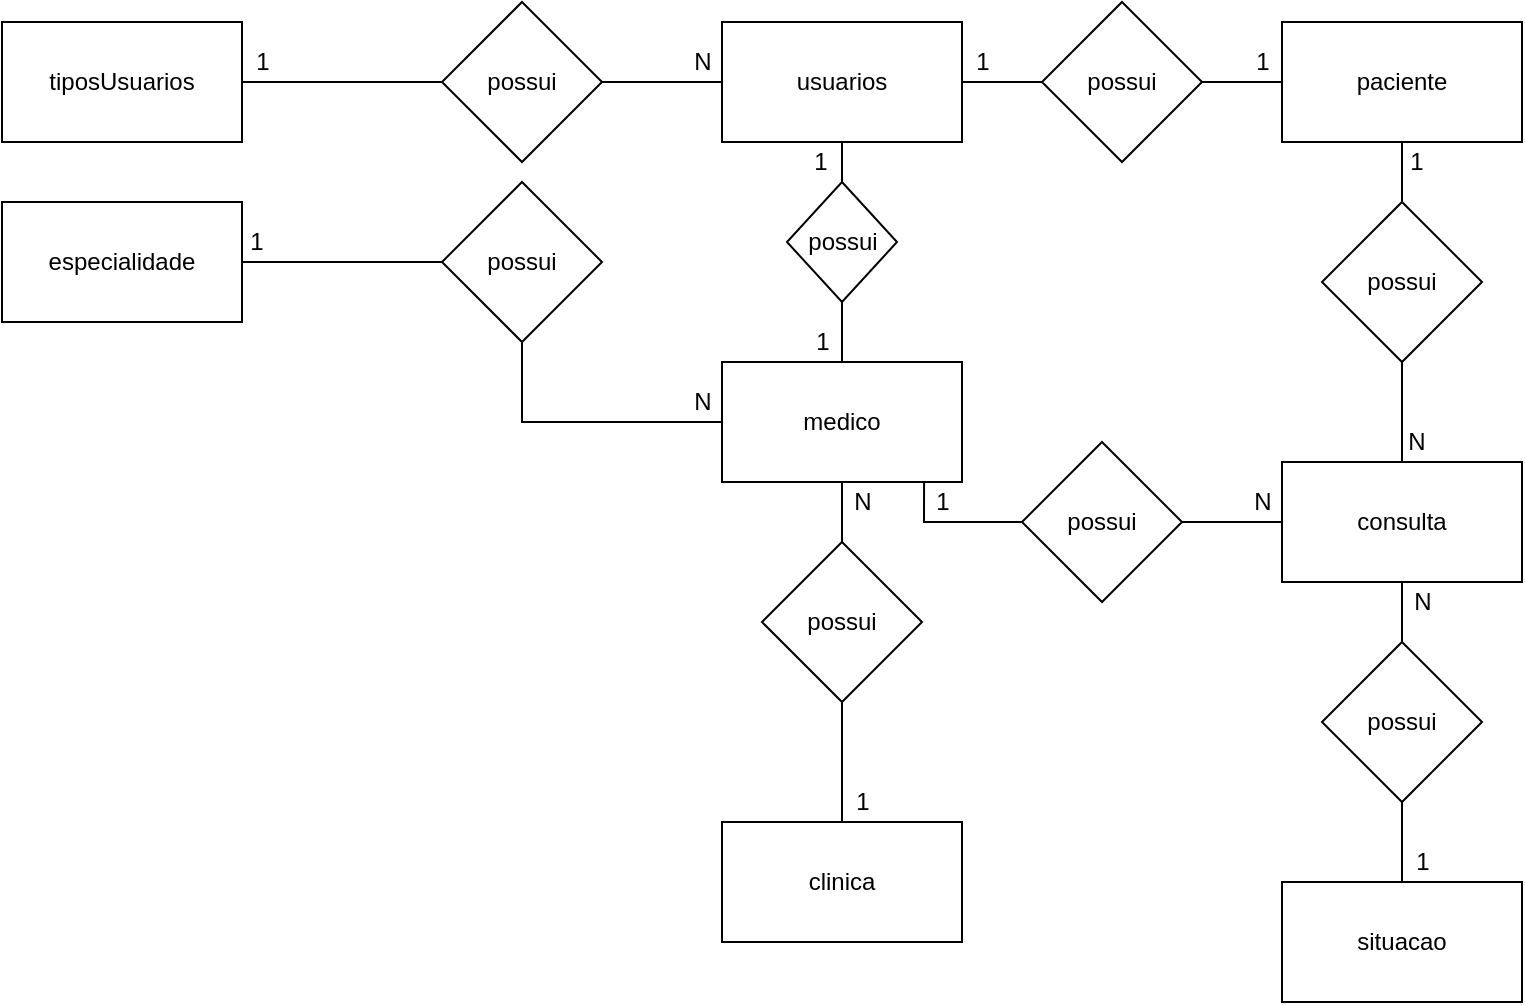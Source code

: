 <mxfile version="14.4.7" type="device" pages="2"><diagram id="OE1obmqOgg5dvyJWDC4Q" name="conceitual"><mxGraphModel dx="868" dy="393" grid="1" gridSize="10" guides="1" tooltips="1" connect="1" arrows="1" fold="1" page="1" pageScale="1" pageWidth="827" pageHeight="1169" math="0" shadow="0"><root><mxCell id="0"/><mxCell id="1" parent="0"/><mxCell id="0WVtOmmHOtN99WYz3sox-3" value="" style="edgeStyle=orthogonalEdgeStyle;rounded=0;orthogonalLoop=1;jettySize=auto;html=1;endArrow=none;endFill=0;" parent="1" source="0WVtOmmHOtN99WYz3sox-1" target="0WVtOmmHOtN99WYz3sox-2" edge="1"><mxGeometry relative="1" as="geometry"/></mxCell><mxCell id="0WVtOmmHOtN99WYz3sox-33" value="" style="edgeStyle=orthogonalEdgeStyle;rounded=0;orthogonalLoop=1;jettySize=auto;html=1;endArrow=none;endFill=0;" parent="1" source="0WVtOmmHOtN99WYz3sox-1" target="0WVtOmmHOtN99WYz3sox-2" edge="1"><mxGeometry relative="1" as="geometry"/></mxCell><mxCell id="0WVtOmmHOtN99WYz3sox-34" value="" style="edgeStyle=orthogonalEdgeStyle;rounded=0;orthogonalLoop=1;jettySize=auto;html=1;endArrow=none;endFill=0;" parent="1" source="0WVtOmmHOtN99WYz3sox-1" target="0WVtOmmHOtN99WYz3sox-2" edge="1"><mxGeometry relative="1" as="geometry"/></mxCell><mxCell id="0WVtOmmHOtN99WYz3sox-1" value="tiposUsuarios" style="rounded=0;whiteSpace=wrap;html=1;" parent="1" vertex="1"><mxGeometry x="40" y="40" width="120" height="60" as="geometry"/></mxCell><mxCell id="0WVtOmmHOtN99WYz3sox-5" value="" style="edgeStyle=orthogonalEdgeStyle;rounded=0;orthogonalLoop=1;jettySize=auto;html=1;endArrow=none;endFill=0;" parent="1" source="0WVtOmmHOtN99WYz3sox-2" target="0WVtOmmHOtN99WYz3sox-4" edge="1"><mxGeometry relative="1" as="geometry"/></mxCell><mxCell id="0WVtOmmHOtN99WYz3sox-2" value="possui" style="rhombus;whiteSpace=wrap;html=1;rounded=0;" parent="1" vertex="1"><mxGeometry x="260" y="30" width="80" height="80" as="geometry"/></mxCell><mxCell id="0WVtOmmHOtN99WYz3sox-16" value="" style="edgeStyle=orthogonalEdgeStyle;rounded=0;orthogonalLoop=1;jettySize=auto;html=1;endArrow=none;endFill=0;" parent="1" source="0WVtOmmHOtN99WYz3sox-4" target="0WVtOmmHOtN99WYz3sox-15" edge="1"><mxGeometry relative="1" as="geometry"/></mxCell><mxCell id="0WVtOmmHOtN99WYz3sox-39" value="" style="edgeStyle=orthogonalEdgeStyle;rounded=0;orthogonalLoop=1;jettySize=auto;html=1;endArrow=none;endFill=0;" parent="1" source="0WVtOmmHOtN99WYz3sox-4" target="0WVtOmmHOtN99WYz3sox-37" edge="1"><mxGeometry relative="1" as="geometry"/></mxCell><mxCell id="0WVtOmmHOtN99WYz3sox-4" value="usuarios" style="whiteSpace=wrap;html=1;rounded=0;" parent="1" vertex="1"><mxGeometry x="400" y="40" width="120" height="60" as="geometry"/></mxCell><mxCell id="0WVtOmmHOtN99WYz3sox-13" value="" style="edgeStyle=orthogonalEdgeStyle;rounded=0;orthogonalLoop=1;jettySize=auto;html=1;endArrow=none;endFill=0;" parent="1" source="0WVtOmmHOtN99WYz3sox-6" target="0WVtOmmHOtN99WYz3sox-12" edge="1"><mxGeometry relative="1" as="geometry"/></mxCell><mxCell id="0WVtOmmHOtN99WYz3sox-6" value="especialidade" style="whiteSpace=wrap;html=1;" parent="1" vertex="1"><mxGeometry x="40" y="130" width="120" height="60" as="geometry"/></mxCell><mxCell id="0WVtOmmHOtN99WYz3sox-7" value="clinica" style="whiteSpace=wrap;html=1;" parent="1" vertex="1"><mxGeometry x="400" y="440" width="120" height="60" as="geometry"/></mxCell><mxCell id="0WVtOmmHOtN99WYz3sox-8" value="medico" style="whiteSpace=wrap;html=1;" parent="1" vertex="1"><mxGeometry x="400" y="210" width="120" height="60" as="geometry"/></mxCell><mxCell id="0WVtOmmHOtN99WYz3sox-9" value="paciente" style="whiteSpace=wrap;html=1;" parent="1" vertex="1"><mxGeometry x="680" y="40" width="120" height="60" as="geometry"/></mxCell><mxCell id="0WVtOmmHOtN99WYz3sox-31" value="" style="edgeStyle=orthogonalEdgeStyle;rounded=0;orthogonalLoop=1;jettySize=auto;html=1;endArrow=none;endFill=0;" parent="1" source="0WVtOmmHOtN99WYz3sox-10" target="0WVtOmmHOtN99WYz3sox-30" edge="1"><mxGeometry relative="1" as="geometry"/></mxCell><mxCell id="0WVtOmmHOtN99WYz3sox-10" value="consulta" style="whiteSpace=wrap;html=1;" parent="1" vertex="1"><mxGeometry x="680" y="260" width="120" height="60" as="geometry"/></mxCell><mxCell id="0WVtOmmHOtN99WYz3sox-11" value="situacao" style="whiteSpace=wrap;html=1;" parent="1" vertex="1"><mxGeometry x="680" y="470" width="120" height="60" as="geometry"/></mxCell><mxCell id="0WVtOmmHOtN99WYz3sox-14" value="" style="edgeStyle=orthogonalEdgeStyle;rounded=0;orthogonalLoop=1;jettySize=auto;html=1;endArrow=none;endFill=0;" parent="1" source="0WVtOmmHOtN99WYz3sox-12" target="0WVtOmmHOtN99WYz3sox-8" edge="1"><mxGeometry relative="1" as="geometry"><Array as="points"><mxPoint x="300" y="240"/></Array></mxGeometry></mxCell><mxCell id="0WVtOmmHOtN99WYz3sox-12" value="possui" style="rhombus;whiteSpace=wrap;html=1;" parent="1" vertex="1"><mxGeometry x="260" y="120" width="80" height="80" as="geometry"/></mxCell><mxCell id="0WVtOmmHOtN99WYz3sox-17" value="" style="edgeStyle=orthogonalEdgeStyle;rounded=0;orthogonalLoop=1;jettySize=auto;html=1;endArrow=none;endFill=0;" parent="1" source="0WVtOmmHOtN99WYz3sox-15" target="0WVtOmmHOtN99WYz3sox-9" edge="1"><mxGeometry relative="1" as="geometry"/></mxCell><mxCell id="0WVtOmmHOtN99WYz3sox-15" value="possui" style="rhombus;whiteSpace=wrap;html=1;" parent="1" vertex="1"><mxGeometry x="560" y="30" width="80" height="80" as="geometry"/></mxCell><mxCell id="0WVtOmmHOtN99WYz3sox-22" value="" style="edgeStyle=orthogonalEdgeStyle;rounded=0;orthogonalLoop=1;jettySize=auto;html=1;endArrow=none;endFill=0;" parent="1" source="0WVtOmmHOtN99WYz3sox-21" target="0WVtOmmHOtN99WYz3sox-8" edge="1"><mxGeometry relative="1" as="geometry"/></mxCell><mxCell id="0WVtOmmHOtN99WYz3sox-23" value="" style="edgeStyle=orthogonalEdgeStyle;rounded=0;orthogonalLoop=1;jettySize=auto;html=1;endArrow=none;endFill=0;" parent="1" source="0WVtOmmHOtN99WYz3sox-21" target="0WVtOmmHOtN99WYz3sox-7" edge="1"><mxGeometry relative="1" as="geometry"/></mxCell><mxCell id="0WVtOmmHOtN99WYz3sox-21" value="possui" style="rhombus;whiteSpace=wrap;html=1;" parent="1" vertex="1"><mxGeometry x="420" y="300" width="80" height="80" as="geometry"/></mxCell><mxCell id="0WVtOmmHOtN99WYz3sox-26" style="edgeStyle=orthogonalEdgeStyle;rounded=0;orthogonalLoop=1;jettySize=auto;html=1;entryX=0.842;entryY=1;entryDx=0;entryDy=0;entryPerimeter=0;endArrow=none;endFill=0;" parent="1" source="0WVtOmmHOtN99WYz3sox-24" target="0WVtOmmHOtN99WYz3sox-8" edge="1"><mxGeometry relative="1" as="geometry"/></mxCell><mxCell id="0WVtOmmHOtN99WYz3sox-43" style="edgeStyle=orthogonalEdgeStyle;rounded=0;orthogonalLoop=1;jettySize=auto;html=1;endArrow=none;endFill=0;" parent="1" source="0WVtOmmHOtN99WYz3sox-24" target="0WVtOmmHOtN99WYz3sox-10" edge="1"><mxGeometry relative="1" as="geometry"/></mxCell><mxCell id="0WVtOmmHOtN99WYz3sox-24" value="possui" style="rhombus;whiteSpace=wrap;html=1;" parent="1" vertex="1"><mxGeometry x="550" y="250" width="80" height="80" as="geometry"/></mxCell><mxCell id="0WVtOmmHOtN99WYz3sox-28" value="" style="edgeStyle=orthogonalEdgeStyle;rounded=0;orthogonalLoop=1;jettySize=auto;html=1;endArrow=none;endFill=0;" parent="1" source="0WVtOmmHOtN99WYz3sox-27" target="0WVtOmmHOtN99WYz3sox-10" edge="1"><mxGeometry relative="1" as="geometry"/></mxCell><mxCell id="0WVtOmmHOtN99WYz3sox-29" value="" style="edgeStyle=orthogonalEdgeStyle;rounded=0;orthogonalLoop=1;jettySize=auto;html=1;endArrow=none;endFill=0;" parent="1" source="0WVtOmmHOtN99WYz3sox-27" target="0WVtOmmHOtN99WYz3sox-9" edge="1"><mxGeometry relative="1" as="geometry"/></mxCell><mxCell id="0WVtOmmHOtN99WYz3sox-27" value="possui" style="rhombus;whiteSpace=wrap;html=1;" parent="1" vertex="1"><mxGeometry x="700" y="130" width="80" height="80" as="geometry"/></mxCell><mxCell id="0WVtOmmHOtN99WYz3sox-32" value="" style="edgeStyle=orthogonalEdgeStyle;rounded=0;orthogonalLoop=1;jettySize=auto;html=1;endArrow=none;endFill=0;" parent="1" source="0WVtOmmHOtN99WYz3sox-30" target="0WVtOmmHOtN99WYz3sox-11" edge="1"><mxGeometry relative="1" as="geometry"/></mxCell><mxCell id="0WVtOmmHOtN99WYz3sox-30" value="possui" style="rhombus;whiteSpace=wrap;html=1;" parent="1" vertex="1"><mxGeometry x="700" y="350" width="80" height="80" as="geometry"/></mxCell><mxCell id="0WVtOmmHOtN99WYz3sox-35" value="1" style="text;html=1;align=center;verticalAlign=middle;resizable=0;points=[];autosize=1;" parent="1" vertex="1"><mxGeometry x="160" y="50" width="20" height="20" as="geometry"/></mxCell><mxCell id="0WVtOmmHOtN99WYz3sox-36" value="N" style="text;html=1;align=center;verticalAlign=middle;resizable=0;points=[];autosize=1;" parent="1" vertex="1"><mxGeometry x="380" y="50" width="20" height="20" as="geometry"/></mxCell><mxCell id="0WVtOmmHOtN99WYz3sox-38" value="" style="edgeStyle=orthogonalEdgeStyle;rounded=0;orthogonalLoop=1;jettySize=auto;html=1;endArrow=none;endFill=0;" parent="1" source="0WVtOmmHOtN99WYz3sox-37" target="0WVtOmmHOtN99WYz3sox-8" edge="1"><mxGeometry relative="1" as="geometry"/></mxCell><mxCell id="0WVtOmmHOtN99WYz3sox-37" value="possui" style="rhombus;whiteSpace=wrap;html=1;" parent="1" vertex="1"><mxGeometry x="432.5" y="120" width="55" height="60" as="geometry"/></mxCell><mxCell id="0WVtOmmHOtN99WYz3sox-40" value="1" style="text;html=1;align=center;verticalAlign=middle;resizable=0;points=[];autosize=1;" parent="1" vertex="1"><mxGeometry x="157" y="140" width="20" height="20" as="geometry"/></mxCell><mxCell id="0WVtOmmHOtN99WYz3sox-41" value="N" style="text;html=1;align=center;verticalAlign=middle;resizable=0;points=[];autosize=1;" parent="1" vertex="1"><mxGeometry x="380" y="220" width="20" height="20" as="geometry"/></mxCell><mxCell id="0WVtOmmHOtN99WYz3sox-42" value="1" style="text;html=1;align=center;verticalAlign=middle;resizable=0;points=[];autosize=1;" parent="1" vertex="1"><mxGeometry x="500" y="270" width="20" height="20" as="geometry"/></mxCell><mxCell id="0WVtOmmHOtN99WYz3sox-44" value="N" style="text;html=1;align=center;verticalAlign=middle;resizable=0;points=[];autosize=1;" parent="1" vertex="1"><mxGeometry x="660" y="270" width="20" height="20" as="geometry"/></mxCell><mxCell id="0WVtOmmHOtN99WYz3sox-45" value="1" style="text;html=1;align=center;verticalAlign=middle;resizable=0;points=[];autosize=1;" parent="1" vertex="1"><mxGeometry x="460" y="420" width="20" height="20" as="geometry"/></mxCell><mxCell id="0WVtOmmHOtN99WYz3sox-46" value="N" style="text;html=1;align=center;verticalAlign=middle;resizable=0;points=[];autosize=1;" parent="1" vertex="1"><mxGeometry x="460" y="270" width="20" height="20" as="geometry"/></mxCell><mxCell id="0WVtOmmHOtN99WYz3sox-47" value="1" style="text;html=1;align=center;verticalAlign=middle;resizable=0;points=[];autosize=1;" parent="1" vertex="1"><mxGeometry x="737" y="100" width="20" height="20" as="geometry"/></mxCell><mxCell id="0WVtOmmHOtN99WYz3sox-48" value="N" style="text;html=1;align=center;verticalAlign=middle;resizable=0;points=[];autosize=1;" parent="1" vertex="1"><mxGeometry x="737" y="240" width="20" height="20" as="geometry"/></mxCell><mxCell id="0WVtOmmHOtN99WYz3sox-49" value="1" style="text;html=1;align=center;verticalAlign=middle;resizable=0;points=[];autosize=1;" parent="1" vertex="1"><mxGeometry x="520" y="50" width="20" height="20" as="geometry"/></mxCell><mxCell id="0WVtOmmHOtN99WYz3sox-50" value="1" style="text;html=1;align=center;verticalAlign=middle;resizable=0;points=[];autosize=1;" parent="1" vertex="1"><mxGeometry x="660" y="50" width="20" height="20" as="geometry"/></mxCell><mxCell id="0WVtOmmHOtN99WYz3sox-51" value="N" style="text;html=1;align=center;verticalAlign=middle;resizable=0;points=[];autosize=1;" parent="1" vertex="1"><mxGeometry x="740" y="320" width="20" height="20" as="geometry"/></mxCell><mxCell id="0WVtOmmHOtN99WYz3sox-52" value="1" style="text;html=1;align=center;verticalAlign=middle;resizable=0;points=[];autosize=1;" parent="1" vertex="1"><mxGeometry x="740" y="450" width="20" height="20" as="geometry"/></mxCell><mxCell id="0WVtOmmHOtN99WYz3sox-53" value="1" style="text;html=1;align=center;verticalAlign=middle;resizable=0;points=[];autosize=1;" parent="1" vertex="1"><mxGeometry x="439" y="100" width="20" height="20" as="geometry"/></mxCell><mxCell id="0WVtOmmHOtN99WYz3sox-54" value="1" style="text;html=1;align=center;verticalAlign=middle;resizable=0;points=[];autosize=1;" parent="1" vertex="1"><mxGeometry x="440" y="190" width="20" height="20" as="geometry"/></mxCell></root></mxGraphModel></diagram><diagram id="WqDg4QTNBwbsW_Tf8eCx" name="logico"><mxGraphModel dx="868" dy="393" grid="1" gridSize="10" guides="1" tooltips="1" connect="1" arrows="1" fold="1" page="1" pageScale="1" pageWidth="827" pageHeight="1169" math="0" shadow="0"><root><mxCell id="rMVCZA88357MR2Mmgir6-0"/><mxCell id="rMVCZA88357MR2Mmgir6-1" parent="rMVCZA88357MR2Mmgir6-0"/><mxCell id="rMVCZA88357MR2Mmgir6-2" value="tipoUsuario" style="shape=table;startSize=30;container=1;collapsible=1;childLayout=tableLayout;fixedRows=1;rowLines=0;fontStyle=1;align=center;resizeLast=1;" parent="rMVCZA88357MR2Mmgir6-1" vertex="1"><mxGeometry x="20" y="80" width="180" height="100" as="geometry"/></mxCell><mxCell id="rMVCZA88357MR2Mmgir6-3" value="" style="shape=partialRectangle;collapsible=0;dropTarget=0;pointerEvents=0;fillColor=none;top=0;left=0;bottom=1;right=0;points=[[0,0.5],[1,0.5]];portConstraint=eastwest;" parent="rMVCZA88357MR2Mmgir6-2" vertex="1"><mxGeometry y="30" width="180" height="30" as="geometry"/></mxCell><mxCell id="rMVCZA88357MR2Mmgir6-4" value="PK" style="shape=partialRectangle;connectable=0;fillColor=none;top=0;left=0;bottom=0;right=0;fontStyle=1;overflow=hidden;" parent="rMVCZA88357MR2Mmgir6-3" vertex="1"><mxGeometry width="30" height="30" as="geometry"/></mxCell><mxCell id="rMVCZA88357MR2Mmgir6-5" value="idTipoUsuario" style="shape=partialRectangle;connectable=0;fillColor=none;top=0;left=0;bottom=0;right=0;align=left;spacingLeft=6;fontStyle=1;overflow=hidden;" parent="rMVCZA88357MR2Mmgir6-3" vertex="1"><mxGeometry x="30" width="150" height="30" as="geometry"/></mxCell><mxCell id="rMVCZA88357MR2Mmgir6-6" value="" style="shape=partialRectangle;collapsible=0;dropTarget=0;pointerEvents=0;fillColor=none;top=0;left=0;bottom=0;right=0;points=[[0,0.5],[1,0.5]];portConstraint=eastwest;" parent="rMVCZA88357MR2Mmgir6-2" vertex="1"><mxGeometry y="60" width="180" height="30" as="geometry"/></mxCell><mxCell id="rMVCZA88357MR2Mmgir6-7" value="" style="shape=partialRectangle;connectable=0;fillColor=none;top=0;left=0;bottom=0;right=0;editable=1;overflow=hidden;" parent="rMVCZA88357MR2Mmgir6-6" vertex="1"><mxGeometry width="30" height="30" as="geometry"/></mxCell><mxCell id="rMVCZA88357MR2Mmgir6-8" value="tituloTipoUsuario" style="shape=partialRectangle;connectable=0;fillColor=none;top=0;left=0;bottom=0;right=0;align=left;spacingLeft=6;overflow=hidden;" parent="rMVCZA88357MR2Mmgir6-6" vertex="1"><mxGeometry x="30" width="150" height="30" as="geometry"/></mxCell><mxCell id="rMVCZA88357MR2Mmgir6-15" value="usuario" style="shape=table;startSize=30;container=1;collapsible=1;childLayout=tableLayout;fixedRows=1;rowLines=0;fontStyle=1;align=center;resizeLast=1;" parent="rMVCZA88357MR2Mmgir6-1" vertex="1"><mxGeometry x="280" y="50" width="180" height="160" as="geometry"/></mxCell><mxCell id="rMVCZA88357MR2Mmgir6-16" value="" style="shape=partialRectangle;collapsible=0;dropTarget=0;pointerEvents=0;fillColor=none;top=0;left=0;bottom=0;right=0;points=[[0,0.5],[1,0.5]];portConstraint=eastwest;" parent="rMVCZA88357MR2Mmgir6-15" vertex="1"><mxGeometry y="30" width="180" height="30" as="geometry"/></mxCell><mxCell id="rMVCZA88357MR2Mmgir6-17" value="PK" style="shape=partialRectangle;connectable=0;fillColor=none;top=0;left=0;bottom=0;right=0;fontStyle=1;overflow=hidden;" parent="rMVCZA88357MR2Mmgir6-16" vertex="1"><mxGeometry width="60" height="30" as="geometry"/></mxCell><mxCell id="rMVCZA88357MR2Mmgir6-18" value="idUsuario" style="shape=partialRectangle;connectable=0;fillColor=none;top=0;left=0;bottom=0;right=0;align=left;spacingLeft=6;fontStyle=1;overflow=hidden;" parent="rMVCZA88357MR2Mmgir6-16" vertex="1"><mxGeometry x="60" width="120" height="30" as="geometry"/></mxCell><mxCell id="rMVCZA88357MR2Mmgir6-19" value="" style="shape=partialRectangle;collapsible=0;dropTarget=0;pointerEvents=0;fillColor=none;top=0;left=0;bottom=1;right=0;points=[[0,0.5],[1,0.5]];portConstraint=eastwest;" parent="rMVCZA88357MR2Mmgir6-15" vertex="1"><mxGeometry y="60" width="180" height="30" as="geometry"/></mxCell><mxCell id="rMVCZA88357MR2Mmgir6-20" value="FK" style="shape=partialRectangle;connectable=0;fillColor=none;top=0;left=0;bottom=0;right=0;fontStyle=1;overflow=hidden;" parent="rMVCZA88357MR2Mmgir6-19" vertex="1"><mxGeometry width="60" height="30" as="geometry"/></mxCell><mxCell id="rMVCZA88357MR2Mmgir6-21" value="idTipoUsuario" style="shape=partialRectangle;connectable=0;fillColor=none;top=0;left=0;bottom=0;right=0;align=left;spacingLeft=6;fontStyle=1;overflow=hidden;" parent="rMVCZA88357MR2Mmgir6-19" vertex="1"><mxGeometry x="60" width="120" height="30" as="geometry"/></mxCell><mxCell id="rMVCZA88357MR2Mmgir6-25" value="" style="shape=partialRectangle;collapsible=0;dropTarget=0;pointerEvents=0;fillColor=none;top=0;left=0;bottom=0;right=0;points=[[0,0.5],[1,0.5]];portConstraint=eastwest;" parent="rMVCZA88357MR2Mmgir6-15" vertex="1"><mxGeometry y="90" width="180" height="30" as="geometry"/></mxCell><mxCell id="rMVCZA88357MR2Mmgir6-26" value="" style="shape=partialRectangle;connectable=0;fillColor=none;top=0;left=0;bottom=0;right=0;editable=1;overflow=hidden;" parent="rMVCZA88357MR2Mmgir6-25" vertex="1"><mxGeometry width="60" height="30" as="geometry"/></mxCell><mxCell id="rMVCZA88357MR2Mmgir6-27" value="email" style="shape=partialRectangle;connectable=0;fillColor=none;top=0;left=0;bottom=0;right=0;align=left;spacingLeft=6;overflow=hidden;" parent="rMVCZA88357MR2Mmgir6-25" vertex="1"><mxGeometry x="60" width="120" height="30" as="geometry"/></mxCell><mxCell id="rMVCZA88357MR2Mmgir6-28" value="" style="shape=partialRectangle;collapsible=0;dropTarget=0;pointerEvents=0;fillColor=none;top=0;left=0;bottom=0;right=0;points=[[0,0.5],[1,0.5]];portConstraint=eastwest;" parent="rMVCZA88357MR2Mmgir6-15" vertex="1"><mxGeometry y="120" width="180" height="30" as="geometry"/></mxCell><mxCell id="rMVCZA88357MR2Mmgir6-29" value="" style="shape=partialRectangle;connectable=0;fillColor=none;top=0;left=0;bottom=0;right=0;editable=1;overflow=hidden;" parent="rMVCZA88357MR2Mmgir6-28" vertex="1"><mxGeometry width="60" height="30" as="geometry"/></mxCell><mxCell id="rMVCZA88357MR2Mmgir6-30" value="senha" style="shape=partialRectangle;connectable=0;fillColor=none;top=0;left=0;bottom=0;right=0;align=left;spacingLeft=6;overflow=hidden;" parent="rMVCZA88357MR2Mmgir6-28" vertex="1"><mxGeometry x="60" width="120" height="30" as="geometry"/></mxCell><mxCell id="rMVCZA88357MR2Mmgir6-44" value="especialidade" style="shape=table;startSize=30;container=1;collapsible=1;childLayout=tableLayout;fixedRows=1;rowLines=0;fontStyle=1;align=center;resizeLast=1;" parent="rMVCZA88357MR2Mmgir6-1" vertex="1"><mxGeometry x="40" y="270" width="180" height="100" as="geometry"/></mxCell><mxCell id="rMVCZA88357MR2Mmgir6-45" value="" style="shape=partialRectangle;collapsible=0;dropTarget=0;pointerEvents=0;fillColor=none;top=0;left=0;bottom=1;right=0;points=[[0,0.5],[1,0.5]];portConstraint=eastwest;" parent="rMVCZA88357MR2Mmgir6-44" vertex="1"><mxGeometry y="30" width="180" height="30" as="geometry"/></mxCell><mxCell id="rMVCZA88357MR2Mmgir6-46" value="PK" style="shape=partialRectangle;connectable=0;fillColor=none;top=0;left=0;bottom=0;right=0;fontStyle=1;overflow=hidden;" parent="rMVCZA88357MR2Mmgir6-45" vertex="1"><mxGeometry width="30" height="30" as="geometry"/></mxCell><mxCell id="rMVCZA88357MR2Mmgir6-47" value="idEspecialidade" style="shape=partialRectangle;connectable=0;fillColor=none;top=0;left=0;bottom=0;right=0;align=left;spacingLeft=6;fontStyle=1;overflow=hidden;" parent="rMVCZA88357MR2Mmgir6-45" vertex="1"><mxGeometry x="30" width="150" height="30" as="geometry"/></mxCell><mxCell id="rMVCZA88357MR2Mmgir6-48" value="" style="shape=partialRectangle;collapsible=0;dropTarget=0;pointerEvents=0;fillColor=none;top=0;left=0;bottom=0;right=0;points=[[0,0.5],[1,0.5]];portConstraint=eastwest;" parent="rMVCZA88357MR2Mmgir6-44" vertex="1"><mxGeometry y="60" width="180" height="30" as="geometry"/></mxCell><mxCell id="rMVCZA88357MR2Mmgir6-49" value="" style="shape=partialRectangle;connectable=0;fillColor=none;top=0;left=0;bottom=0;right=0;editable=1;overflow=hidden;" parent="rMVCZA88357MR2Mmgir6-48" vertex="1"><mxGeometry width="30" height="30" as="geometry"/></mxCell><mxCell id="rMVCZA88357MR2Mmgir6-50" value="nomeEspecialidade" style="shape=partialRectangle;connectable=0;fillColor=none;top=0;left=0;bottom=0;right=0;align=left;spacingLeft=6;overflow=hidden;" parent="rMVCZA88357MR2Mmgir6-48" vertex="1"><mxGeometry x="30" width="150" height="30" as="geometry"/></mxCell><mxCell id="0i8ruupAMI_6GiUOa31_-0" value="clinica" style="shape=table;startSize=30;container=1;collapsible=1;childLayout=tableLayout;fixedRows=1;rowLines=0;fontStyle=1;align=center;resizeLast=1;" parent="rMVCZA88357MR2Mmgir6-1" vertex="1"><mxGeometry x="40" y="440" width="180" height="190" as="geometry"/></mxCell><mxCell id="0i8ruupAMI_6GiUOa31_-1" value="" style="shape=partialRectangle;collapsible=0;dropTarget=0;pointerEvents=0;fillColor=none;top=0;left=0;bottom=1;right=0;points=[[0,0.5],[1,0.5]];portConstraint=eastwest;" parent="0i8ruupAMI_6GiUOa31_-0" vertex="1"><mxGeometry y="30" width="180" height="30" as="geometry"/></mxCell><mxCell id="0i8ruupAMI_6GiUOa31_-2" value="PK" style="shape=partialRectangle;connectable=0;fillColor=none;top=0;left=0;bottom=0;right=0;fontStyle=1;overflow=hidden;" parent="0i8ruupAMI_6GiUOa31_-1" vertex="1"><mxGeometry width="30" height="30" as="geometry"/></mxCell><mxCell id="0i8ruupAMI_6GiUOa31_-3" value="idClinica" style="shape=partialRectangle;connectable=0;fillColor=none;top=0;left=0;bottom=0;right=0;align=left;spacingLeft=6;fontStyle=1;overflow=hidden;" parent="0i8ruupAMI_6GiUOa31_-1" vertex="1"><mxGeometry x="30" width="150" height="30" as="geometry"/></mxCell><mxCell id="0i8ruupAMI_6GiUOa31_-7" value="" style="shape=partialRectangle;collapsible=0;dropTarget=0;pointerEvents=0;fillColor=none;top=0;left=0;bottom=0;right=0;points=[[0,0.5],[1,0.5]];portConstraint=eastwest;" parent="0i8ruupAMI_6GiUOa31_-0" vertex="1"><mxGeometry y="60" width="180" height="30" as="geometry"/></mxCell><mxCell id="0i8ruupAMI_6GiUOa31_-8" value="" style="shape=partialRectangle;connectable=0;fillColor=none;top=0;left=0;bottom=0;right=0;editable=1;overflow=hidden;" parent="0i8ruupAMI_6GiUOa31_-7" vertex="1"><mxGeometry width="30" height="30" as="geometry"/></mxCell><mxCell id="0i8ruupAMI_6GiUOa31_-9" value="CNPJ" style="shape=partialRectangle;connectable=0;fillColor=none;top=0;left=0;bottom=0;right=0;align=left;spacingLeft=6;overflow=hidden;" parent="0i8ruupAMI_6GiUOa31_-7" vertex="1"><mxGeometry x="30" width="150" height="30" as="geometry"/></mxCell><mxCell id="0i8ruupAMI_6GiUOa31_-10" value="" style="shape=partialRectangle;collapsible=0;dropTarget=0;pointerEvents=0;fillColor=none;top=0;left=0;bottom=0;right=0;points=[[0,0.5],[1,0.5]];portConstraint=eastwest;" parent="0i8ruupAMI_6GiUOa31_-0" vertex="1"><mxGeometry y="90" width="180" height="30" as="geometry"/></mxCell><mxCell id="0i8ruupAMI_6GiUOa31_-11" value="" style="shape=partialRectangle;connectable=0;fillColor=none;top=0;left=0;bottom=0;right=0;editable=1;overflow=hidden;" parent="0i8ruupAMI_6GiUOa31_-10" vertex="1"><mxGeometry width="30" height="30" as="geometry"/></mxCell><mxCell id="0i8ruupAMI_6GiUOa31_-12" value="endereco" style="shape=partialRectangle;connectable=0;fillColor=none;top=0;left=0;bottom=0;right=0;align=left;spacingLeft=6;overflow=hidden;" parent="0i8ruupAMI_6GiUOa31_-10" vertex="1"><mxGeometry x="30" width="150" height="30" as="geometry"/></mxCell><mxCell id="0i8ruupAMI_6GiUOa31_-13" value="" style="shape=partialRectangle;collapsible=0;dropTarget=0;pointerEvents=0;fillColor=none;top=0;left=0;bottom=0;right=0;points=[[0,0.5],[1,0.5]];portConstraint=eastwest;" parent="0i8ruupAMI_6GiUOa31_-0" vertex="1"><mxGeometry y="120" width="180" height="30" as="geometry"/></mxCell><mxCell id="0i8ruupAMI_6GiUOa31_-14" value="" style="shape=partialRectangle;connectable=0;fillColor=none;top=0;left=0;bottom=0;right=0;editable=1;overflow=hidden;" parent="0i8ruupAMI_6GiUOa31_-13" vertex="1"><mxGeometry width="30" height="30" as="geometry"/></mxCell><mxCell id="0i8ruupAMI_6GiUOa31_-15" value="nomeFantasia" style="shape=partialRectangle;connectable=0;fillColor=none;top=0;left=0;bottom=0;right=0;align=left;spacingLeft=6;overflow=hidden;" parent="0i8ruupAMI_6GiUOa31_-13" vertex="1"><mxGeometry x="30" width="150" height="30" as="geometry"/></mxCell><mxCell id="0i8ruupAMI_6GiUOa31_-16" value="" style="shape=partialRectangle;collapsible=0;dropTarget=0;pointerEvents=0;fillColor=none;top=0;left=0;bottom=0;right=0;points=[[0,0.5],[1,0.5]];portConstraint=eastwest;" parent="0i8ruupAMI_6GiUOa31_-0" vertex="1"><mxGeometry y="150" width="180" height="30" as="geometry"/></mxCell><mxCell id="0i8ruupAMI_6GiUOa31_-17" value="" style="shape=partialRectangle;connectable=0;fillColor=none;top=0;left=0;bottom=0;right=0;editable=1;overflow=hidden;" parent="0i8ruupAMI_6GiUOa31_-16" vertex="1"><mxGeometry width="30" height="30" as="geometry"/></mxCell><mxCell id="0i8ruupAMI_6GiUOa31_-18" value="razaoSocial" style="shape=partialRectangle;connectable=0;fillColor=none;top=0;left=0;bottom=0;right=0;align=left;spacingLeft=6;overflow=hidden;" parent="0i8ruupAMI_6GiUOa31_-16" vertex="1"><mxGeometry x="30" width="150" height="30" as="geometry"/></mxCell><mxCell id="0i8ruupAMI_6GiUOa31_-19" value="medico" style="shape=table;startSize=30;container=1;collapsible=1;childLayout=tableLayout;fixedRows=1;rowLines=0;fontStyle=1;align=center;resizeLast=1;" parent="rMVCZA88357MR2Mmgir6-1" vertex="1"><mxGeometry x="280" y="270" width="180" height="220" as="geometry"/></mxCell><mxCell id="0i8ruupAMI_6GiUOa31_-20" value="" style="shape=partialRectangle;collapsible=0;dropTarget=0;pointerEvents=0;fillColor=none;top=0;left=0;bottom=0;right=0;points=[[0,0.5],[1,0.5]];portConstraint=eastwest;" parent="0i8ruupAMI_6GiUOa31_-19" vertex="1"><mxGeometry y="30" width="180" height="30" as="geometry"/></mxCell><mxCell id="0i8ruupAMI_6GiUOa31_-21" value="PK" style="shape=partialRectangle;connectable=0;fillColor=none;top=0;left=0;bottom=0;right=0;fontStyle=1;overflow=hidden;" parent="0i8ruupAMI_6GiUOa31_-20" vertex="1"><mxGeometry width="60" height="30" as="geometry"/></mxCell><mxCell id="0i8ruupAMI_6GiUOa31_-22" value="idMedico" style="shape=partialRectangle;connectable=0;fillColor=none;top=0;left=0;bottom=0;right=0;align=left;spacingLeft=6;fontStyle=1;overflow=hidden;" parent="0i8ruupAMI_6GiUOa31_-20" vertex="1"><mxGeometry x="60" width="120" height="30" as="geometry"/></mxCell><mxCell id="0i8ruupAMI_6GiUOa31_-36" value="" style="shape=partialRectangle;collapsible=0;dropTarget=0;pointerEvents=0;fillColor=none;top=0;left=0;bottom=0;right=0;points=[[0,0.5],[1,0.5]];portConstraint=eastwest;" parent="0i8ruupAMI_6GiUOa31_-19" vertex="1"><mxGeometry y="60" width="180" height="30" as="geometry"/></mxCell><mxCell id="0i8ruupAMI_6GiUOa31_-37" value="FK" style="shape=partialRectangle;connectable=0;fillColor=none;top=0;left=0;bottom=0;right=0;fontStyle=1;overflow=hidden;" parent="0i8ruupAMI_6GiUOa31_-36" vertex="1"><mxGeometry width="60" height="30" as="geometry"/></mxCell><mxCell id="0i8ruupAMI_6GiUOa31_-38" value="idUsuario" style="shape=partialRectangle;connectable=0;fillColor=none;top=0;left=0;bottom=0;right=0;align=left;spacingLeft=6;fontStyle=1;overflow=hidden;" parent="0i8ruupAMI_6GiUOa31_-36" vertex="1"><mxGeometry x="60" width="120" height="30" as="geometry"/></mxCell><mxCell id="0i8ruupAMI_6GiUOa31_-39" value="" style="shape=partialRectangle;collapsible=0;dropTarget=0;pointerEvents=0;fillColor=none;top=0;left=0;bottom=0;right=0;points=[[0,0.5],[1,0.5]];portConstraint=eastwest;fontStyle=1" parent="0i8ruupAMI_6GiUOa31_-19" vertex="1"><mxGeometry y="90" width="180" height="30" as="geometry"/></mxCell><mxCell id="0i8ruupAMI_6GiUOa31_-40" value="FK" style="shape=partialRectangle;connectable=0;fillColor=none;top=0;left=0;bottom=0;right=0;fontStyle=1;overflow=hidden;" parent="0i8ruupAMI_6GiUOa31_-39" vertex="1"><mxGeometry width="60" height="30" as="geometry"/></mxCell><mxCell id="0i8ruupAMI_6GiUOa31_-41" value="idEspecialidade" style="shape=partialRectangle;connectable=0;fillColor=none;top=0;left=0;bottom=0;right=0;align=left;spacingLeft=6;fontStyle=1;overflow=hidden;" parent="0i8ruupAMI_6GiUOa31_-39" vertex="1"><mxGeometry x="60" width="120" height="30" as="geometry"/></mxCell><mxCell id="0i8ruupAMI_6GiUOa31_-23" value="" style="shape=partialRectangle;collapsible=0;dropTarget=0;pointerEvents=0;fillColor=none;top=0;left=0;bottom=1;right=0;points=[[0,0.5],[1,0.5]];portConstraint=eastwest;" parent="0i8ruupAMI_6GiUOa31_-19" vertex="1"><mxGeometry y="120" width="180" height="30" as="geometry"/></mxCell><mxCell id="0i8ruupAMI_6GiUOa31_-24" value="FK" style="shape=partialRectangle;connectable=0;fillColor=none;top=0;left=0;bottom=0;right=0;fontStyle=1;overflow=hidden;" parent="0i8ruupAMI_6GiUOa31_-23" vertex="1"><mxGeometry width="60" height="30" as="geometry"/></mxCell><mxCell id="0i8ruupAMI_6GiUOa31_-25" value="idClinica" style="shape=partialRectangle;connectable=0;fillColor=none;top=0;left=0;bottom=0;right=0;align=left;spacingLeft=6;fontStyle=1;overflow=hidden;" parent="0i8ruupAMI_6GiUOa31_-23" vertex="1"><mxGeometry x="60" width="120" height="30" as="geometry"/></mxCell><mxCell id="HZkwMWMFS0t6KO95eagV-0" value="" style="shape=partialRectangle;collapsible=0;dropTarget=0;pointerEvents=0;fillColor=none;top=0;left=0;bottom=0;right=0;points=[[0,0.5],[1,0.5]];portConstraint=eastwest;" vertex="1" parent="0i8ruupAMI_6GiUOa31_-19"><mxGeometry y="150" width="180" height="30" as="geometry"/></mxCell><mxCell id="HZkwMWMFS0t6KO95eagV-1" value="" style="shape=partialRectangle;connectable=0;fillColor=none;top=0;left=0;bottom=0;right=0;editable=1;overflow=hidden;" vertex="1" parent="HZkwMWMFS0t6KO95eagV-0"><mxGeometry width="60" height="30" as="geometry"/></mxCell><mxCell id="HZkwMWMFS0t6KO95eagV-2" value="nomeMedico" style="shape=partialRectangle;connectable=0;fillColor=none;top=0;left=0;bottom=0;right=0;align=left;spacingLeft=6;overflow=hidden;" vertex="1" parent="HZkwMWMFS0t6KO95eagV-0"><mxGeometry x="60" width="120" height="30" as="geometry"/></mxCell><mxCell id="0i8ruupAMI_6GiUOa31_-26" value="" style="shape=partialRectangle;collapsible=0;dropTarget=0;pointerEvents=0;fillColor=none;top=0;left=0;bottom=0;right=0;points=[[0,0.5],[1,0.5]];portConstraint=eastwest;" parent="0i8ruupAMI_6GiUOa31_-19" vertex="1"><mxGeometry y="180" width="180" height="30" as="geometry"/></mxCell><mxCell id="0i8ruupAMI_6GiUOa31_-27" value="" style="shape=partialRectangle;connectable=0;fillColor=none;top=0;left=0;bottom=0;right=0;editable=1;overflow=hidden;" parent="0i8ruupAMI_6GiUOa31_-26" vertex="1"><mxGeometry width="60" height="30" as="geometry"/></mxCell><mxCell id="0i8ruupAMI_6GiUOa31_-28" value="crm" style="shape=partialRectangle;connectable=0;fillColor=none;top=0;left=0;bottom=0;right=0;align=left;spacingLeft=6;overflow=hidden;" parent="0i8ruupAMI_6GiUOa31_-26" vertex="1"><mxGeometry x="60" width="120" height="30" as="geometry"/></mxCell><mxCell id="x2U1LufEE6od8xMX5T07-0" value="paciente" style="shape=table;startSize=30;container=1;collapsible=1;childLayout=tableLayout;fixedRows=1;rowLines=0;fontStyle=1;align=center;resizeLast=1;" parent="rMVCZA88357MR2Mmgir6-1" vertex="1"><mxGeometry x="520" width="180" height="280" as="geometry"/></mxCell><mxCell id="x2U1LufEE6od8xMX5T07-1" value="" style="shape=partialRectangle;collapsible=0;dropTarget=0;pointerEvents=0;fillColor=none;top=0;left=0;bottom=0;right=0;points=[[0,0.5],[1,0.5]];portConstraint=eastwest;" parent="x2U1LufEE6od8xMX5T07-0" vertex="1"><mxGeometry y="30" width="180" height="30" as="geometry"/></mxCell><mxCell id="x2U1LufEE6od8xMX5T07-2" value="PK" style="shape=partialRectangle;connectable=0;fillColor=none;top=0;left=0;bottom=0;right=0;fontStyle=1;overflow=hidden;" parent="x2U1LufEE6od8xMX5T07-1" vertex="1"><mxGeometry width="60" height="30" as="geometry"/></mxCell><mxCell id="x2U1LufEE6od8xMX5T07-3" value="idPaciente" style="shape=partialRectangle;connectable=0;fillColor=none;top=0;left=0;bottom=0;right=0;align=left;spacingLeft=6;fontStyle=1;overflow=hidden;" parent="x2U1LufEE6od8xMX5T07-1" vertex="1"><mxGeometry x="60" width="120" height="30" as="geometry"/></mxCell><mxCell id="x2U1LufEE6od8xMX5T07-4" value="" style="shape=partialRectangle;collapsible=0;dropTarget=0;pointerEvents=0;fillColor=none;top=0;left=0;bottom=1;right=0;points=[[0,0.5],[1,0.5]];portConstraint=eastwest;" parent="x2U1LufEE6od8xMX5T07-0" vertex="1"><mxGeometry y="60" width="180" height="30" as="geometry"/></mxCell><mxCell id="x2U1LufEE6od8xMX5T07-5" value="FK" style="shape=partialRectangle;connectable=0;fillColor=none;top=0;left=0;bottom=0;right=0;fontStyle=1;overflow=hidden;" parent="x2U1LufEE6od8xMX5T07-4" vertex="1"><mxGeometry width="60" height="30" as="geometry"/></mxCell><mxCell id="x2U1LufEE6od8xMX5T07-6" value="idUsuario" style="shape=partialRectangle;connectable=0;fillColor=none;top=0;left=0;bottom=0;right=0;align=left;spacingLeft=6;fontStyle=1;overflow=hidden;" parent="x2U1LufEE6od8xMX5T07-4" vertex="1"><mxGeometry x="60" width="120" height="30" as="geometry"/></mxCell><mxCell id="x2U1LufEE6od8xMX5T07-7" value="" style="shape=partialRectangle;collapsible=0;dropTarget=0;pointerEvents=0;fillColor=none;top=0;left=0;bottom=0;right=0;points=[[0,0.5],[1,0.5]];portConstraint=eastwest;" parent="x2U1LufEE6od8xMX5T07-0" vertex="1"><mxGeometry y="90" width="180" height="30" as="geometry"/></mxCell><mxCell id="x2U1LufEE6od8xMX5T07-8" value="" style="shape=partialRectangle;connectable=0;fillColor=none;top=0;left=0;bottom=0;right=0;editable=1;overflow=hidden;" parent="x2U1LufEE6od8xMX5T07-7" vertex="1"><mxGeometry width="60" height="30" as="geometry"/></mxCell><mxCell id="x2U1LufEE6od8xMX5T07-9" value="dataNascimento" style="shape=partialRectangle;connectable=0;fillColor=none;top=0;left=0;bottom=0;right=0;align=left;spacingLeft=6;overflow=hidden;" parent="x2U1LufEE6od8xMX5T07-7" vertex="1"><mxGeometry x="60" width="120" height="30" as="geometry"/></mxCell><mxCell id="HZkwMWMFS0t6KO95eagV-3" value="" style="shape=partialRectangle;collapsible=0;dropTarget=0;pointerEvents=0;fillColor=none;top=0;left=0;bottom=0;right=0;points=[[0,0.5],[1,0.5]];portConstraint=eastwest;" vertex="1" parent="x2U1LufEE6od8xMX5T07-0"><mxGeometry y="120" width="180" height="30" as="geometry"/></mxCell><mxCell id="HZkwMWMFS0t6KO95eagV-4" value="" style="shape=partialRectangle;connectable=0;fillColor=none;top=0;left=0;bottom=0;right=0;editable=1;overflow=hidden;" vertex="1" parent="HZkwMWMFS0t6KO95eagV-3"><mxGeometry width="60" height="30" as="geometry"/></mxCell><mxCell id="HZkwMWMFS0t6KO95eagV-5" value="nomePaciente" style="shape=partialRectangle;connectable=0;fillColor=none;top=0;left=0;bottom=0;right=0;align=left;spacingLeft=6;overflow=hidden;" vertex="1" parent="HZkwMWMFS0t6KO95eagV-3"><mxGeometry x="60" width="120" height="30" as="geometry"/></mxCell><mxCell id="x2U1LufEE6od8xMX5T07-10" value="" style="shape=partialRectangle;collapsible=0;dropTarget=0;pointerEvents=0;fillColor=none;top=0;left=0;bottom=0;right=0;points=[[0,0.5],[1,0.5]];portConstraint=eastwest;" parent="x2U1LufEE6od8xMX5T07-0" vertex="1"><mxGeometry y="150" width="180" height="30" as="geometry"/></mxCell><mxCell id="x2U1LufEE6od8xMX5T07-11" value="" style="shape=partialRectangle;connectable=0;fillColor=none;top=0;left=0;bottom=0;right=0;editable=1;overflow=hidden;" parent="x2U1LufEE6od8xMX5T07-10" vertex="1"><mxGeometry width="60" height="30" as="geometry"/></mxCell><mxCell id="x2U1LufEE6od8xMX5T07-12" value="RG" style="shape=partialRectangle;connectable=0;fillColor=none;top=0;left=0;bottom=0;right=0;align=left;spacingLeft=6;overflow=hidden;" parent="x2U1LufEE6od8xMX5T07-10" vertex="1"><mxGeometry x="60" width="120" height="30" as="geometry"/></mxCell><mxCell id="x2U1LufEE6od8xMX5T07-13" value="" style="shape=partialRectangle;collapsible=0;dropTarget=0;pointerEvents=0;fillColor=none;top=0;left=0;bottom=0;right=0;points=[[0,0.5],[1,0.5]];portConstraint=eastwest;" parent="x2U1LufEE6od8xMX5T07-0" vertex="1"><mxGeometry y="180" width="180" height="30" as="geometry"/></mxCell><mxCell id="x2U1LufEE6od8xMX5T07-14" value="" style="shape=partialRectangle;connectable=0;fillColor=none;top=0;left=0;bottom=0;right=0;editable=1;overflow=hidden;" parent="x2U1LufEE6od8xMX5T07-13" vertex="1"><mxGeometry width="60" height="30" as="geometry"/></mxCell><mxCell id="x2U1LufEE6od8xMX5T07-15" value="CPF" style="shape=partialRectangle;connectable=0;fillColor=none;top=0;left=0;bottom=0;right=0;align=left;spacingLeft=6;overflow=hidden;" parent="x2U1LufEE6od8xMX5T07-13" vertex="1"><mxGeometry x="60" width="120" height="30" as="geometry"/></mxCell><mxCell id="x2U1LufEE6od8xMX5T07-16" value="" style="shape=partialRectangle;collapsible=0;dropTarget=0;pointerEvents=0;fillColor=none;top=0;left=0;bottom=0;right=0;points=[[0,0.5],[1,0.5]];portConstraint=eastwest;" parent="x2U1LufEE6od8xMX5T07-0" vertex="1"><mxGeometry y="210" width="180" height="30" as="geometry"/></mxCell><mxCell id="x2U1LufEE6od8xMX5T07-17" value="" style="shape=partialRectangle;connectable=0;fillColor=none;top=0;left=0;bottom=0;right=0;editable=1;overflow=hidden;" parent="x2U1LufEE6od8xMX5T07-16" vertex="1"><mxGeometry width="60" height="30" as="geometry"/></mxCell><mxCell id="x2U1LufEE6od8xMX5T07-18" value="telefone" style="shape=partialRectangle;connectable=0;fillColor=none;top=0;left=0;bottom=0;right=0;align=left;spacingLeft=6;overflow=hidden;" parent="x2U1LufEE6od8xMX5T07-16" vertex="1"><mxGeometry x="60" width="120" height="30" as="geometry"/></mxCell><mxCell id="isdFSEtyXbM4AVvSho3Z-1" value="" style="shape=partialRectangle;collapsible=0;dropTarget=0;pointerEvents=0;fillColor=none;top=0;left=0;bottom=0;right=0;points=[[0,0.5],[1,0.5]];portConstraint=eastwest;" parent="x2U1LufEE6od8xMX5T07-0" vertex="1"><mxGeometry y="240" width="180" height="30" as="geometry"/></mxCell><mxCell id="isdFSEtyXbM4AVvSho3Z-2" value="" style="shape=partialRectangle;connectable=0;fillColor=none;top=0;left=0;bottom=0;right=0;editable=1;overflow=hidden;" parent="isdFSEtyXbM4AVvSho3Z-1" vertex="1"><mxGeometry width="60" height="30" as="geometry"/></mxCell><mxCell id="isdFSEtyXbM4AVvSho3Z-3" value="endereco" style="shape=partialRectangle;connectable=0;fillColor=none;top=0;left=0;bottom=0;right=0;align=left;spacingLeft=6;overflow=hidden;" parent="isdFSEtyXbM4AVvSho3Z-1" vertex="1"><mxGeometry x="60" width="120" height="30" as="geometry"/></mxCell><mxCell id="x2U1LufEE6od8xMX5T07-19" value="situacao" style="shape=table;startSize=30;container=1;collapsible=1;childLayout=tableLayout;fixedRows=1;rowLines=0;fontStyle=1;align=center;resizeLast=1;" parent="rMVCZA88357MR2Mmgir6-1" vertex="1"><mxGeometry x="280" y="500" width="180" height="100" as="geometry"/></mxCell><mxCell id="x2U1LufEE6od8xMX5T07-20" value="" style="shape=partialRectangle;collapsible=0;dropTarget=0;pointerEvents=0;fillColor=none;top=0;left=0;bottom=1;right=0;points=[[0,0.5],[1,0.5]];portConstraint=eastwest;" parent="x2U1LufEE6od8xMX5T07-19" vertex="1"><mxGeometry y="30" width="180" height="30" as="geometry"/></mxCell><mxCell id="x2U1LufEE6od8xMX5T07-21" value="PK" style="shape=partialRectangle;connectable=0;fillColor=none;top=0;left=0;bottom=0;right=0;fontStyle=1;overflow=hidden;" parent="x2U1LufEE6od8xMX5T07-20" vertex="1"><mxGeometry width="30" height="30" as="geometry"/></mxCell><mxCell id="x2U1LufEE6od8xMX5T07-22" value="idSituacao" style="shape=partialRectangle;connectable=0;fillColor=none;top=0;left=0;bottom=0;right=0;align=left;spacingLeft=6;fontStyle=1;overflow=hidden;" parent="x2U1LufEE6od8xMX5T07-20" vertex="1"><mxGeometry x="30" width="150" height="30" as="geometry"/></mxCell><mxCell id="x2U1LufEE6od8xMX5T07-23" value="" style="shape=partialRectangle;collapsible=0;dropTarget=0;pointerEvents=0;fillColor=none;top=0;left=0;bottom=0;right=0;points=[[0,0.5],[1,0.5]];portConstraint=eastwest;" parent="x2U1LufEE6od8xMX5T07-19" vertex="1"><mxGeometry y="60" width="180" height="30" as="geometry"/></mxCell><mxCell id="x2U1LufEE6od8xMX5T07-24" value="" style="shape=partialRectangle;connectable=0;fillColor=none;top=0;left=0;bottom=0;right=0;editable=1;overflow=hidden;" parent="x2U1LufEE6od8xMX5T07-23" vertex="1"><mxGeometry width="30" height="30" as="geometry"/></mxCell><mxCell id="x2U1LufEE6od8xMX5T07-25" value="situacao" style="shape=partialRectangle;connectable=0;fillColor=none;top=0;left=0;bottom=0;right=0;align=left;spacingLeft=6;overflow=hidden;" parent="x2U1LufEE6od8xMX5T07-23" vertex="1"><mxGeometry x="30" width="150" height="30" as="geometry"/></mxCell><mxCell id="x2U1LufEE6od8xMX5T07-45" value="consulta" style="shape=table;startSize=30;container=1;collapsible=1;childLayout=tableLayout;fixedRows=1;rowLines=0;fontStyle=1;align=center;resizeLast=1;" parent="rMVCZA88357MR2Mmgir6-1" vertex="1"><mxGeometry x="520" y="300" width="180" height="220" as="geometry"/></mxCell><mxCell id="x2U1LufEE6od8xMX5T07-46" value="" style="shape=partialRectangle;collapsible=0;dropTarget=0;pointerEvents=0;fillColor=none;top=0;left=0;bottom=0;right=0;points=[[0,0.5],[1,0.5]];portConstraint=eastwest;" parent="x2U1LufEE6od8xMX5T07-45" vertex="1"><mxGeometry y="30" width="180" height="30" as="geometry"/></mxCell><mxCell id="x2U1LufEE6od8xMX5T07-47" value="PK" style="shape=partialRectangle;connectable=0;fillColor=none;top=0;left=0;bottom=0;right=0;fontStyle=1;overflow=hidden;" parent="x2U1LufEE6od8xMX5T07-46" vertex="1"><mxGeometry width="60" height="30" as="geometry"/></mxCell><mxCell id="x2U1LufEE6od8xMX5T07-48" value="idConsulta" style="shape=partialRectangle;connectable=0;fillColor=none;top=0;left=0;bottom=0;right=0;align=left;spacingLeft=6;fontStyle=1;overflow=hidden;" parent="x2U1LufEE6od8xMX5T07-46" vertex="1"><mxGeometry x="60" width="120" height="30" as="geometry"/></mxCell><mxCell id="x2U1LufEE6od8xMX5T07-58" value="" style="shape=partialRectangle;collapsible=0;dropTarget=0;pointerEvents=0;fillColor=none;top=0;left=0;bottom=0;right=0;points=[[0,0.5],[1,0.5]];portConstraint=eastwest;" parent="x2U1LufEE6od8xMX5T07-45" vertex="1"><mxGeometry y="60" width="180" height="30" as="geometry"/></mxCell><mxCell id="x2U1LufEE6od8xMX5T07-59" value="FK" style="shape=partialRectangle;connectable=0;fillColor=none;top=0;left=0;bottom=0;right=0;fontStyle=1;overflow=hidden;" parent="x2U1LufEE6od8xMX5T07-58" vertex="1"><mxGeometry width="60" height="30" as="geometry"/></mxCell><mxCell id="x2U1LufEE6od8xMX5T07-60" value="idMedico" style="shape=partialRectangle;connectable=0;fillColor=none;top=0;left=0;bottom=0;right=0;align=left;spacingLeft=6;fontStyle=1;overflow=hidden;" parent="x2U1LufEE6od8xMX5T07-58" vertex="1"><mxGeometry x="60" width="120" height="30" as="geometry"/></mxCell><mxCell id="x2U1LufEE6od8xMX5T07-62" value="" style="shape=partialRectangle;collapsible=0;dropTarget=0;pointerEvents=0;fillColor=none;top=0;left=0;bottom=0;right=0;points=[[0,0.5],[1,0.5]];portConstraint=eastwest;" parent="x2U1LufEE6od8xMX5T07-45" vertex="1"><mxGeometry y="90" width="180" height="30" as="geometry"/></mxCell><mxCell id="x2U1LufEE6od8xMX5T07-63" value="FK" style="shape=partialRectangle;connectable=0;fillColor=none;top=0;left=0;bottom=0;right=0;fontStyle=1;overflow=hidden;" parent="x2U1LufEE6od8xMX5T07-62" vertex="1"><mxGeometry width="60" height="30" as="geometry"/></mxCell><mxCell id="x2U1LufEE6od8xMX5T07-64" value="idPaciente" style="shape=partialRectangle;connectable=0;fillColor=none;top=0;left=0;bottom=0;right=0;align=left;spacingLeft=6;fontStyle=1;overflow=hidden;" parent="x2U1LufEE6od8xMX5T07-62" vertex="1"><mxGeometry x="60" width="120" height="30" as="geometry"/></mxCell><mxCell id="x2U1LufEE6od8xMX5T07-49" value="" style="shape=partialRectangle;collapsible=0;dropTarget=0;pointerEvents=0;fillColor=none;top=0;left=0;bottom=1;right=0;points=[[0,0.5],[1,0.5]];portConstraint=eastwest;" parent="x2U1LufEE6od8xMX5T07-45" vertex="1"><mxGeometry y="120" width="180" height="30" as="geometry"/></mxCell><mxCell id="x2U1LufEE6od8xMX5T07-50" value="FK" style="shape=partialRectangle;connectable=0;fillColor=none;top=0;left=0;bottom=0;right=0;fontStyle=1;overflow=hidden;" parent="x2U1LufEE6od8xMX5T07-49" vertex="1"><mxGeometry width="60" height="30" as="geometry"/></mxCell><mxCell id="x2U1LufEE6od8xMX5T07-51" value="idSituacao" style="shape=partialRectangle;connectable=0;fillColor=none;top=0;left=0;bottom=0;right=0;align=left;spacingLeft=6;fontStyle=1;overflow=hidden;" parent="x2U1LufEE6od8xMX5T07-49" vertex="1"><mxGeometry x="60" width="120" height="30" as="geometry"/></mxCell><mxCell id="x2U1LufEE6od8xMX5T07-52" value="" style="shape=partialRectangle;collapsible=0;dropTarget=0;pointerEvents=0;fillColor=none;top=0;left=0;bottom=0;right=0;points=[[0,0.5],[1,0.5]];portConstraint=eastwest;" parent="x2U1LufEE6od8xMX5T07-45" vertex="1"><mxGeometry y="150" width="180" height="30" as="geometry"/></mxCell><mxCell id="x2U1LufEE6od8xMX5T07-53" value="" style="shape=partialRectangle;connectable=0;fillColor=none;top=0;left=0;bottom=0;right=0;editable=1;overflow=hidden;" parent="x2U1LufEE6od8xMX5T07-52" vertex="1"><mxGeometry width="60" height="30" as="geometry"/></mxCell><mxCell id="x2U1LufEE6od8xMX5T07-54" value="dataConsulta" style="shape=partialRectangle;connectable=0;fillColor=none;top=0;left=0;bottom=0;right=0;align=left;spacingLeft=6;overflow=hidden;" parent="x2U1LufEE6od8xMX5T07-52" vertex="1"><mxGeometry x="60" width="120" height="30" as="geometry"/></mxCell><mxCell id="x2U1LufEE6od8xMX5T07-55" value="" style="shape=partialRectangle;collapsible=0;dropTarget=0;pointerEvents=0;fillColor=none;top=0;left=0;bottom=0;right=0;points=[[0,0.5],[1,0.5]];portConstraint=eastwest;" parent="x2U1LufEE6od8xMX5T07-45" vertex="1"><mxGeometry y="180" width="180" height="30" as="geometry"/></mxCell><mxCell id="x2U1LufEE6od8xMX5T07-56" value="" style="shape=partialRectangle;connectable=0;fillColor=none;top=0;left=0;bottom=0;right=0;editable=1;overflow=hidden;" parent="x2U1LufEE6od8xMX5T07-55" vertex="1"><mxGeometry width="60" height="30" as="geometry"/></mxCell><mxCell id="x2U1LufEE6od8xMX5T07-57" value="descricao" style="shape=partialRectangle;connectable=0;fillColor=none;top=0;left=0;bottom=0;right=0;align=left;spacingLeft=6;overflow=hidden;" parent="x2U1LufEE6od8xMX5T07-55" vertex="1"><mxGeometry x="60" width="120" height="30" as="geometry"/></mxCell><mxCell id="54phdlnxYB0eWIwkLO0b-0" value="" style="edgeStyle=entityRelationEdgeStyle;fontSize=12;html=1;endArrow=ERmandOne;startArrow=ERmandOne;" parent="rMVCZA88357MR2Mmgir6-1" source="rMVCZA88357MR2Mmgir6-16" target="x2U1LufEE6od8xMX5T07-4" edge="1"><mxGeometry width="100" height="100" relative="1" as="geometry"><mxPoint x="460" y="90" as="sourcePoint"/><mxPoint x="560" y="-10" as="targetPoint"/></mxGeometry></mxCell><mxCell id="88EkiXN3NWvZyRCoA5YJ-0" value="" style="edgeStyle=entityRelationEdgeStyle;fontSize=12;html=1;endArrow=ERoneToMany;" parent="rMVCZA88357MR2Mmgir6-1" source="rMVCZA88357MR2Mmgir6-45" target="0i8ruupAMI_6GiUOa31_-39" edge="1"><mxGeometry width="100" height="100" relative="1" as="geometry"><mxPoint x="230" y="400" as="sourcePoint"/><mxPoint x="330" y="300" as="targetPoint"/></mxGeometry></mxCell><mxCell id="-no9iWr3V2UKrT0cLO4j-0" value="" style="edgeStyle=entityRelationEdgeStyle;fontSize=12;html=1;endArrow=ERoneToMany;" parent="rMVCZA88357MR2Mmgir6-1" source="0i8ruupAMI_6GiUOa31_-20" target="x2U1LufEE6od8xMX5T07-58" edge="1"><mxGeometry width="100" height="100" relative="1" as="geometry"><mxPoint x="440" y="560" as="sourcePoint"/><mxPoint x="540" y="460" as="targetPoint"/></mxGeometry></mxCell><mxCell id="oyYU9URM_g9HrDZ1sLcK-0" value="" style="edgeStyle=entityRelationEdgeStyle;fontSize=12;html=1;endArrow=ERoneToMany;" parent="rMVCZA88357MR2Mmgir6-1" source="x2U1LufEE6od8xMX5T07-1" target="x2U1LufEE6od8xMX5T07-62" edge="1"><mxGeometry width="100" height="100" relative="1" as="geometry"><mxPoint x="730" y="340" as="sourcePoint"/><mxPoint x="830" y="240" as="targetPoint"/></mxGeometry></mxCell><mxCell id="pvhlMSwMHyFBxq15ZXfE-0" value="" style="edgeStyle=entityRelationEdgeStyle;fontSize=12;html=1;endArrow=ERoneToMany;" parent="rMVCZA88357MR2Mmgir6-1" source="x2U1LufEE6od8xMX5T07-20" target="x2U1LufEE6od8xMX5T07-49" edge="1"><mxGeometry width="100" height="100" relative="1" as="geometry"><mxPoint x="460" y="550" as="sourcePoint"/><mxPoint x="560" y="450" as="targetPoint"/></mxGeometry></mxCell><mxCell id="dKSo6XCiVxtbFhSkMc2I-0" value="" style="edgeStyle=entityRelationEdgeStyle;fontSize=12;html=1;endArrow=ERoneToMany;" parent="rMVCZA88357MR2Mmgir6-1" source="0i8ruupAMI_6GiUOa31_-1" target="0i8ruupAMI_6GiUOa31_-23" edge="1"><mxGeometry width="100" height="100" relative="1" as="geometry"><mxPoint x="240" y="510" as="sourcePoint"/><mxPoint x="170" y="430" as="targetPoint"/></mxGeometry></mxCell><mxCell id="oNSeQhy4YYw4ZM6uxBR3-0" value="" style="edgeStyle=entityRelationEdgeStyle;fontSize=12;html=1;endArrow=ERoneToMany;" parent="rMVCZA88357MR2Mmgir6-1" source="rMVCZA88357MR2Mmgir6-3" target="rMVCZA88357MR2Mmgir6-19" edge="1"><mxGeometry width="100" height="100" relative="1" as="geometry"><mxPoint x="140" y="260" as="sourcePoint"/><mxPoint x="240" y="160" as="targetPoint"/></mxGeometry></mxCell><mxCell id="RYcukqzvSX3R4r7-zgd8-0" value="" style="edgeStyle=elbowEdgeStyle;fontSize=12;html=1;endArrow=ERmandOne;startArrow=ERmandOne;" parent="rMVCZA88357MR2Mmgir6-1" source="0i8ruupAMI_6GiUOa31_-36" target="rMVCZA88357MR2Mmgir6-16" edge="1"><mxGeometry width="100" height="100" relative="1" as="geometry"><mxPoint x="180" y="310" as="sourcePoint"/><mxPoint x="280" y="210" as="targetPoint"/><Array as="points"><mxPoint x="260" y="220"/></Array></mxGeometry></mxCell></root></mxGraphModel></diagram></mxfile>